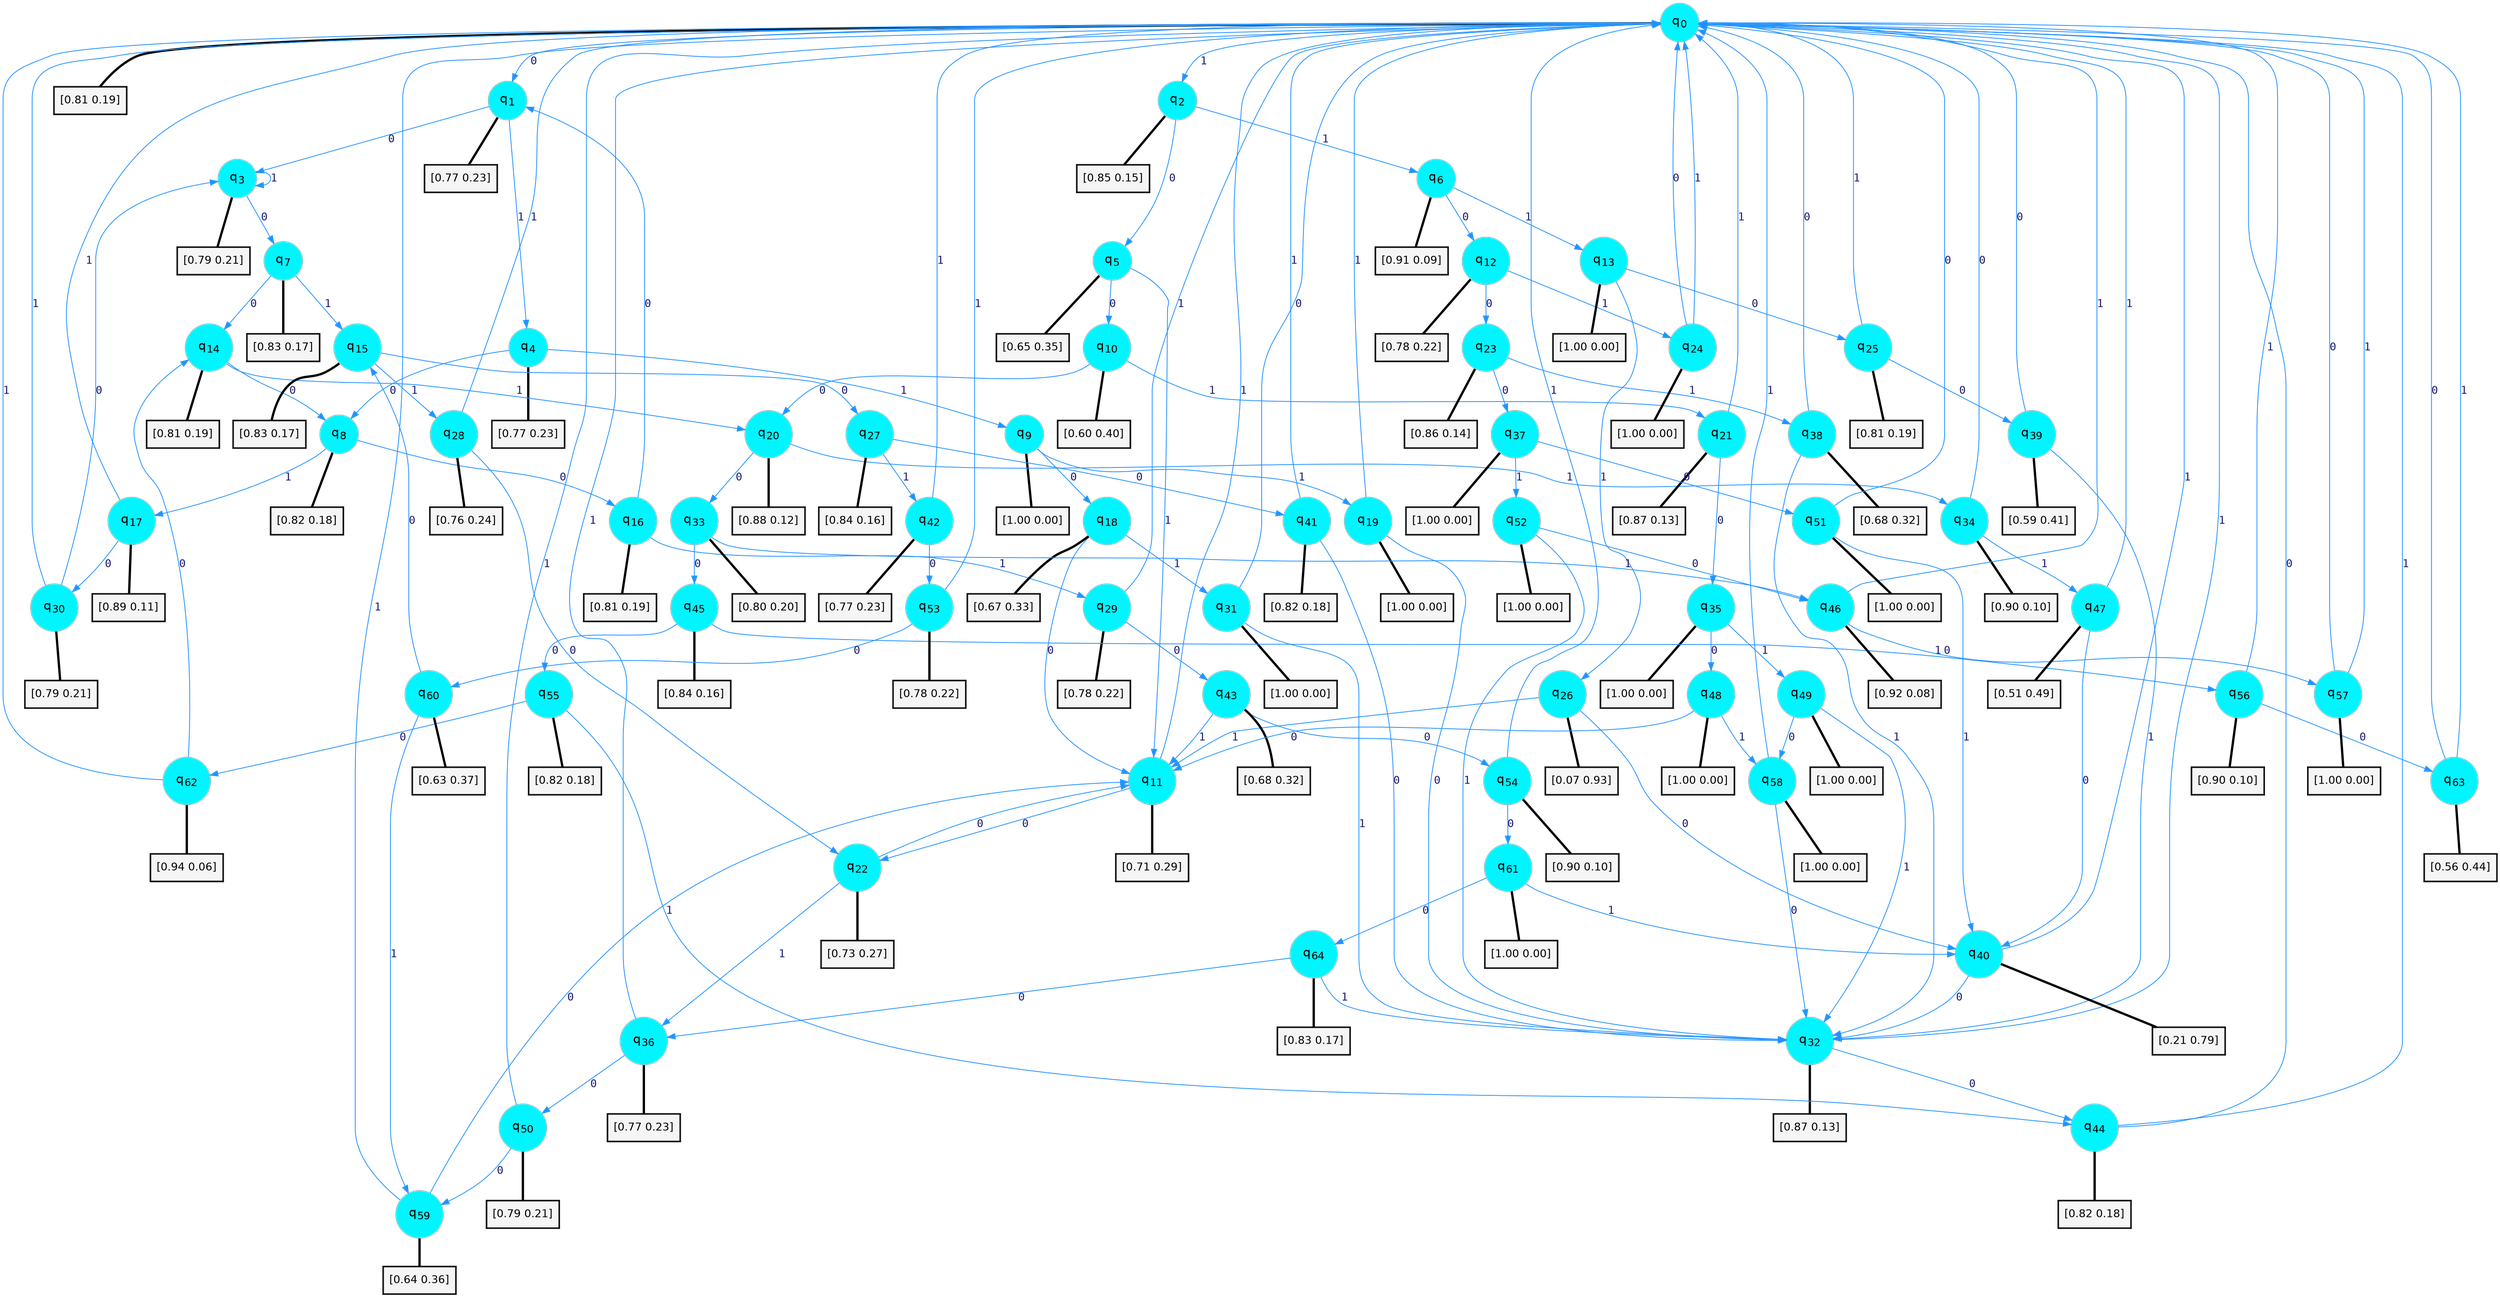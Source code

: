 digraph G {
graph [
bgcolor=transparent, dpi=300, rankdir=TD, size="40,25"];
node [
color=gray, fillcolor=turquoise1, fontcolor=black, fontname=Helvetica, fontsize=16, fontweight=bold, shape=circle, style=filled];
edge [
arrowsize=1, color=dodgerblue1, fontcolor=midnightblue, fontname=courier, fontweight=bold, penwidth=1, style=solid, weight=20];
0[label=<q<SUB>0</SUB>>];
1[label=<q<SUB>1</SUB>>];
2[label=<q<SUB>2</SUB>>];
3[label=<q<SUB>3</SUB>>];
4[label=<q<SUB>4</SUB>>];
5[label=<q<SUB>5</SUB>>];
6[label=<q<SUB>6</SUB>>];
7[label=<q<SUB>7</SUB>>];
8[label=<q<SUB>8</SUB>>];
9[label=<q<SUB>9</SUB>>];
10[label=<q<SUB>10</SUB>>];
11[label=<q<SUB>11</SUB>>];
12[label=<q<SUB>12</SUB>>];
13[label=<q<SUB>13</SUB>>];
14[label=<q<SUB>14</SUB>>];
15[label=<q<SUB>15</SUB>>];
16[label=<q<SUB>16</SUB>>];
17[label=<q<SUB>17</SUB>>];
18[label=<q<SUB>18</SUB>>];
19[label=<q<SUB>19</SUB>>];
20[label=<q<SUB>20</SUB>>];
21[label=<q<SUB>21</SUB>>];
22[label=<q<SUB>22</SUB>>];
23[label=<q<SUB>23</SUB>>];
24[label=<q<SUB>24</SUB>>];
25[label=<q<SUB>25</SUB>>];
26[label=<q<SUB>26</SUB>>];
27[label=<q<SUB>27</SUB>>];
28[label=<q<SUB>28</SUB>>];
29[label=<q<SUB>29</SUB>>];
30[label=<q<SUB>30</SUB>>];
31[label=<q<SUB>31</SUB>>];
32[label=<q<SUB>32</SUB>>];
33[label=<q<SUB>33</SUB>>];
34[label=<q<SUB>34</SUB>>];
35[label=<q<SUB>35</SUB>>];
36[label=<q<SUB>36</SUB>>];
37[label=<q<SUB>37</SUB>>];
38[label=<q<SUB>38</SUB>>];
39[label=<q<SUB>39</SUB>>];
40[label=<q<SUB>40</SUB>>];
41[label=<q<SUB>41</SUB>>];
42[label=<q<SUB>42</SUB>>];
43[label=<q<SUB>43</SUB>>];
44[label=<q<SUB>44</SUB>>];
45[label=<q<SUB>45</SUB>>];
46[label=<q<SUB>46</SUB>>];
47[label=<q<SUB>47</SUB>>];
48[label=<q<SUB>48</SUB>>];
49[label=<q<SUB>49</SUB>>];
50[label=<q<SUB>50</SUB>>];
51[label=<q<SUB>51</SUB>>];
52[label=<q<SUB>52</SUB>>];
53[label=<q<SUB>53</SUB>>];
54[label=<q<SUB>54</SUB>>];
55[label=<q<SUB>55</SUB>>];
56[label=<q<SUB>56</SUB>>];
57[label=<q<SUB>57</SUB>>];
58[label=<q<SUB>58</SUB>>];
59[label=<q<SUB>59</SUB>>];
60[label=<q<SUB>60</SUB>>];
61[label=<q<SUB>61</SUB>>];
62[label=<q<SUB>62</SUB>>];
63[label=<q<SUB>63</SUB>>];
64[label=<q<SUB>64</SUB>>];
65[label="[0.81 0.19]", shape=box,fontcolor=black, fontname=Helvetica, fontsize=14, penwidth=2, fillcolor=whitesmoke,color=black];
66[label="[0.77 0.23]", shape=box,fontcolor=black, fontname=Helvetica, fontsize=14, penwidth=2, fillcolor=whitesmoke,color=black];
67[label="[0.85 0.15]", shape=box,fontcolor=black, fontname=Helvetica, fontsize=14, penwidth=2, fillcolor=whitesmoke,color=black];
68[label="[0.79 0.21]", shape=box,fontcolor=black, fontname=Helvetica, fontsize=14, penwidth=2, fillcolor=whitesmoke,color=black];
69[label="[0.77 0.23]", shape=box,fontcolor=black, fontname=Helvetica, fontsize=14, penwidth=2, fillcolor=whitesmoke,color=black];
70[label="[0.65 0.35]", shape=box,fontcolor=black, fontname=Helvetica, fontsize=14, penwidth=2, fillcolor=whitesmoke,color=black];
71[label="[0.91 0.09]", shape=box,fontcolor=black, fontname=Helvetica, fontsize=14, penwidth=2, fillcolor=whitesmoke,color=black];
72[label="[0.83 0.17]", shape=box,fontcolor=black, fontname=Helvetica, fontsize=14, penwidth=2, fillcolor=whitesmoke,color=black];
73[label="[0.82 0.18]", shape=box,fontcolor=black, fontname=Helvetica, fontsize=14, penwidth=2, fillcolor=whitesmoke,color=black];
74[label="[1.00 0.00]", shape=box,fontcolor=black, fontname=Helvetica, fontsize=14, penwidth=2, fillcolor=whitesmoke,color=black];
75[label="[0.60 0.40]", shape=box,fontcolor=black, fontname=Helvetica, fontsize=14, penwidth=2, fillcolor=whitesmoke,color=black];
76[label="[0.71 0.29]", shape=box,fontcolor=black, fontname=Helvetica, fontsize=14, penwidth=2, fillcolor=whitesmoke,color=black];
77[label="[0.78 0.22]", shape=box,fontcolor=black, fontname=Helvetica, fontsize=14, penwidth=2, fillcolor=whitesmoke,color=black];
78[label="[1.00 0.00]", shape=box,fontcolor=black, fontname=Helvetica, fontsize=14, penwidth=2, fillcolor=whitesmoke,color=black];
79[label="[0.81 0.19]", shape=box,fontcolor=black, fontname=Helvetica, fontsize=14, penwidth=2, fillcolor=whitesmoke,color=black];
80[label="[0.83 0.17]", shape=box,fontcolor=black, fontname=Helvetica, fontsize=14, penwidth=2, fillcolor=whitesmoke,color=black];
81[label="[0.81 0.19]", shape=box,fontcolor=black, fontname=Helvetica, fontsize=14, penwidth=2, fillcolor=whitesmoke,color=black];
82[label="[0.89 0.11]", shape=box,fontcolor=black, fontname=Helvetica, fontsize=14, penwidth=2, fillcolor=whitesmoke,color=black];
83[label="[0.67 0.33]", shape=box,fontcolor=black, fontname=Helvetica, fontsize=14, penwidth=2, fillcolor=whitesmoke,color=black];
84[label="[1.00 0.00]", shape=box,fontcolor=black, fontname=Helvetica, fontsize=14, penwidth=2, fillcolor=whitesmoke,color=black];
85[label="[0.88 0.12]", shape=box,fontcolor=black, fontname=Helvetica, fontsize=14, penwidth=2, fillcolor=whitesmoke,color=black];
86[label="[0.87 0.13]", shape=box,fontcolor=black, fontname=Helvetica, fontsize=14, penwidth=2, fillcolor=whitesmoke,color=black];
87[label="[0.73 0.27]", shape=box,fontcolor=black, fontname=Helvetica, fontsize=14, penwidth=2, fillcolor=whitesmoke,color=black];
88[label="[0.86 0.14]", shape=box,fontcolor=black, fontname=Helvetica, fontsize=14, penwidth=2, fillcolor=whitesmoke,color=black];
89[label="[1.00 0.00]", shape=box,fontcolor=black, fontname=Helvetica, fontsize=14, penwidth=2, fillcolor=whitesmoke,color=black];
90[label="[0.81 0.19]", shape=box,fontcolor=black, fontname=Helvetica, fontsize=14, penwidth=2, fillcolor=whitesmoke,color=black];
91[label="[0.07 0.93]", shape=box,fontcolor=black, fontname=Helvetica, fontsize=14, penwidth=2, fillcolor=whitesmoke,color=black];
92[label="[0.84 0.16]", shape=box,fontcolor=black, fontname=Helvetica, fontsize=14, penwidth=2, fillcolor=whitesmoke,color=black];
93[label="[0.76 0.24]", shape=box,fontcolor=black, fontname=Helvetica, fontsize=14, penwidth=2, fillcolor=whitesmoke,color=black];
94[label="[0.78 0.22]", shape=box,fontcolor=black, fontname=Helvetica, fontsize=14, penwidth=2, fillcolor=whitesmoke,color=black];
95[label="[0.79 0.21]", shape=box,fontcolor=black, fontname=Helvetica, fontsize=14, penwidth=2, fillcolor=whitesmoke,color=black];
96[label="[1.00 0.00]", shape=box,fontcolor=black, fontname=Helvetica, fontsize=14, penwidth=2, fillcolor=whitesmoke,color=black];
97[label="[0.87 0.13]", shape=box,fontcolor=black, fontname=Helvetica, fontsize=14, penwidth=2, fillcolor=whitesmoke,color=black];
98[label="[0.80 0.20]", shape=box,fontcolor=black, fontname=Helvetica, fontsize=14, penwidth=2, fillcolor=whitesmoke,color=black];
99[label="[0.90 0.10]", shape=box,fontcolor=black, fontname=Helvetica, fontsize=14, penwidth=2, fillcolor=whitesmoke,color=black];
100[label="[1.00 0.00]", shape=box,fontcolor=black, fontname=Helvetica, fontsize=14, penwidth=2, fillcolor=whitesmoke,color=black];
101[label="[0.77 0.23]", shape=box,fontcolor=black, fontname=Helvetica, fontsize=14, penwidth=2, fillcolor=whitesmoke,color=black];
102[label="[1.00 0.00]", shape=box,fontcolor=black, fontname=Helvetica, fontsize=14, penwidth=2, fillcolor=whitesmoke,color=black];
103[label="[0.68 0.32]", shape=box,fontcolor=black, fontname=Helvetica, fontsize=14, penwidth=2, fillcolor=whitesmoke,color=black];
104[label="[0.59 0.41]", shape=box,fontcolor=black, fontname=Helvetica, fontsize=14, penwidth=2, fillcolor=whitesmoke,color=black];
105[label="[0.21 0.79]", shape=box,fontcolor=black, fontname=Helvetica, fontsize=14, penwidth=2, fillcolor=whitesmoke,color=black];
106[label="[0.82 0.18]", shape=box,fontcolor=black, fontname=Helvetica, fontsize=14, penwidth=2, fillcolor=whitesmoke,color=black];
107[label="[0.77 0.23]", shape=box,fontcolor=black, fontname=Helvetica, fontsize=14, penwidth=2, fillcolor=whitesmoke,color=black];
108[label="[0.68 0.32]", shape=box,fontcolor=black, fontname=Helvetica, fontsize=14, penwidth=2, fillcolor=whitesmoke,color=black];
109[label="[0.82 0.18]", shape=box,fontcolor=black, fontname=Helvetica, fontsize=14, penwidth=2, fillcolor=whitesmoke,color=black];
110[label="[0.84 0.16]", shape=box,fontcolor=black, fontname=Helvetica, fontsize=14, penwidth=2, fillcolor=whitesmoke,color=black];
111[label="[0.92 0.08]", shape=box,fontcolor=black, fontname=Helvetica, fontsize=14, penwidth=2, fillcolor=whitesmoke,color=black];
112[label="[0.51 0.49]", shape=box,fontcolor=black, fontname=Helvetica, fontsize=14, penwidth=2, fillcolor=whitesmoke,color=black];
113[label="[1.00 0.00]", shape=box,fontcolor=black, fontname=Helvetica, fontsize=14, penwidth=2, fillcolor=whitesmoke,color=black];
114[label="[1.00 0.00]", shape=box,fontcolor=black, fontname=Helvetica, fontsize=14, penwidth=2, fillcolor=whitesmoke,color=black];
115[label="[0.79 0.21]", shape=box,fontcolor=black, fontname=Helvetica, fontsize=14, penwidth=2, fillcolor=whitesmoke,color=black];
116[label="[1.00 0.00]", shape=box,fontcolor=black, fontname=Helvetica, fontsize=14, penwidth=2, fillcolor=whitesmoke,color=black];
117[label="[1.00 0.00]", shape=box,fontcolor=black, fontname=Helvetica, fontsize=14, penwidth=2, fillcolor=whitesmoke,color=black];
118[label="[0.78 0.22]", shape=box,fontcolor=black, fontname=Helvetica, fontsize=14, penwidth=2, fillcolor=whitesmoke,color=black];
119[label="[0.90 0.10]", shape=box,fontcolor=black, fontname=Helvetica, fontsize=14, penwidth=2, fillcolor=whitesmoke,color=black];
120[label="[0.82 0.18]", shape=box,fontcolor=black, fontname=Helvetica, fontsize=14, penwidth=2, fillcolor=whitesmoke,color=black];
121[label="[0.90 0.10]", shape=box,fontcolor=black, fontname=Helvetica, fontsize=14, penwidth=2, fillcolor=whitesmoke,color=black];
122[label="[1.00 0.00]", shape=box,fontcolor=black, fontname=Helvetica, fontsize=14, penwidth=2, fillcolor=whitesmoke,color=black];
123[label="[1.00 0.00]", shape=box,fontcolor=black, fontname=Helvetica, fontsize=14, penwidth=2, fillcolor=whitesmoke,color=black];
124[label="[0.64 0.36]", shape=box,fontcolor=black, fontname=Helvetica, fontsize=14, penwidth=2, fillcolor=whitesmoke,color=black];
125[label="[0.63 0.37]", shape=box,fontcolor=black, fontname=Helvetica, fontsize=14, penwidth=2, fillcolor=whitesmoke,color=black];
126[label="[1.00 0.00]", shape=box,fontcolor=black, fontname=Helvetica, fontsize=14, penwidth=2, fillcolor=whitesmoke,color=black];
127[label="[0.94 0.06]", shape=box,fontcolor=black, fontname=Helvetica, fontsize=14, penwidth=2, fillcolor=whitesmoke,color=black];
128[label="[0.56 0.44]", shape=box,fontcolor=black, fontname=Helvetica, fontsize=14, penwidth=2, fillcolor=whitesmoke,color=black];
129[label="[0.83 0.17]", shape=box,fontcolor=black, fontname=Helvetica, fontsize=14, penwidth=2, fillcolor=whitesmoke,color=black];
0->1 [label=0];
0->2 [label=1];
0->65 [arrowhead=none, penwidth=3,color=black];
1->3 [label=0];
1->4 [label=1];
1->66 [arrowhead=none, penwidth=3,color=black];
2->5 [label=0];
2->6 [label=1];
2->67 [arrowhead=none, penwidth=3,color=black];
3->7 [label=0];
3->3 [label=1];
3->68 [arrowhead=none, penwidth=3,color=black];
4->8 [label=0];
4->9 [label=1];
4->69 [arrowhead=none, penwidth=3,color=black];
5->10 [label=0];
5->11 [label=1];
5->70 [arrowhead=none, penwidth=3,color=black];
6->12 [label=0];
6->13 [label=1];
6->71 [arrowhead=none, penwidth=3,color=black];
7->14 [label=0];
7->15 [label=1];
7->72 [arrowhead=none, penwidth=3,color=black];
8->16 [label=0];
8->17 [label=1];
8->73 [arrowhead=none, penwidth=3,color=black];
9->18 [label=0];
9->19 [label=1];
9->74 [arrowhead=none, penwidth=3,color=black];
10->20 [label=0];
10->21 [label=1];
10->75 [arrowhead=none, penwidth=3,color=black];
11->22 [label=0];
11->0 [label=1];
11->76 [arrowhead=none, penwidth=3,color=black];
12->23 [label=0];
12->24 [label=1];
12->77 [arrowhead=none, penwidth=3,color=black];
13->25 [label=0];
13->26 [label=1];
13->78 [arrowhead=none, penwidth=3,color=black];
14->8 [label=0];
14->20 [label=1];
14->79 [arrowhead=none, penwidth=3,color=black];
15->27 [label=0];
15->28 [label=1];
15->80 [arrowhead=none, penwidth=3,color=black];
16->1 [label=0];
16->29 [label=1];
16->81 [arrowhead=none, penwidth=3,color=black];
17->30 [label=0];
17->0 [label=1];
17->82 [arrowhead=none, penwidth=3,color=black];
18->11 [label=0];
18->31 [label=1];
18->83 [arrowhead=none, penwidth=3,color=black];
19->32 [label=0];
19->0 [label=1];
19->84 [arrowhead=none, penwidth=3,color=black];
20->33 [label=0];
20->34 [label=1];
20->85 [arrowhead=none, penwidth=3,color=black];
21->35 [label=0];
21->0 [label=1];
21->86 [arrowhead=none, penwidth=3,color=black];
22->11 [label=0];
22->36 [label=1];
22->87 [arrowhead=none, penwidth=3,color=black];
23->37 [label=0];
23->38 [label=1];
23->88 [arrowhead=none, penwidth=3,color=black];
24->0 [label=0];
24->0 [label=1];
24->89 [arrowhead=none, penwidth=3,color=black];
25->39 [label=0];
25->0 [label=1];
25->90 [arrowhead=none, penwidth=3,color=black];
26->40 [label=0];
26->11 [label=1];
26->91 [arrowhead=none, penwidth=3,color=black];
27->41 [label=0];
27->42 [label=1];
27->92 [arrowhead=none, penwidth=3,color=black];
28->22 [label=0];
28->0 [label=1];
28->93 [arrowhead=none, penwidth=3,color=black];
29->43 [label=0];
29->0 [label=1];
29->94 [arrowhead=none, penwidth=3,color=black];
30->3 [label=0];
30->0 [label=1];
30->95 [arrowhead=none, penwidth=3,color=black];
31->0 [label=0];
31->32 [label=1];
31->96 [arrowhead=none, penwidth=3,color=black];
32->44 [label=0];
32->0 [label=1];
32->97 [arrowhead=none, penwidth=3,color=black];
33->45 [label=0];
33->46 [label=1];
33->98 [arrowhead=none, penwidth=3,color=black];
34->0 [label=0];
34->47 [label=1];
34->99 [arrowhead=none, penwidth=3,color=black];
35->48 [label=0];
35->49 [label=1];
35->100 [arrowhead=none, penwidth=3,color=black];
36->50 [label=0];
36->0 [label=1];
36->101 [arrowhead=none, penwidth=3,color=black];
37->51 [label=0];
37->52 [label=1];
37->102 [arrowhead=none, penwidth=3,color=black];
38->0 [label=0];
38->32 [label=1];
38->103 [arrowhead=none, penwidth=3,color=black];
39->0 [label=0];
39->32 [label=1];
39->104 [arrowhead=none, penwidth=3,color=black];
40->32 [label=0];
40->0 [label=1];
40->105 [arrowhead=none, penwidth=3,color=black];
41->32 [label=0];
41->0 [label=1];
41->106 [arrowhead=none, penwidth=3,color=black];
42->53 [label=0];
42->0 [label=1];
42->107 [arrowhead=none, penwidth=3,color=black];
43->54 [label=0];
43->11 [label=1];
43->108 [arrowhead=none, penwidth=3,color=black];
44->0 [label=0];
44->0 [label=1];
44->109 [arrowhead=none, penwidth=3,color=black];
45->55 [label=0];
45->56 [label=1];
45->110 [arrowhead=none, penwidth=3,color=black];
46->57 [label=0];
46->0 [label=1];
46->111 [arrowhead=none, penwidth=3,color=black];
47->40 [label=0];
47->0 [label=1];
47->112 [arrowhead=none, penwidth=3,color=black];
48->11 [label=0];
48->58 [label=1];
48->113 [arrowhead=none, penwidth=3,color=black];
49->58 [label=0];
49->32 [label=1];
49->114 [arrowhead=none, penwidth=3,color=black];
50->59 [label=0];
50->0 [label=1];
50->115 [arrowhead=none, penwidth=3,color=black];
51->0 [label=0];
51->40 [label=1];
51->116 [arrowhead=none, penwidth=3,color=black];
52->46 [label=0];
52->32 [label=1];
52->117 [arrowhead=none, penwidth=3,color=black];
53->60 [label=0];
53->0 [label=1];
53->118 [arrowhead=none, penwidth=3,color=black];
54->61 [label=0];
54->0 [label=1];
54->119 [arrowhead=none, penwidth=3,color=black];
55->62 [label=0];
55->44 [label=1];
55->120 [arrowhead=none, penwidth=3,color=black];
56->63 [label=0];
56->0 [label=1];
56->121 [arrowhead=none, penwidth=3,color=black];
57->0 [label=0];
57->0 [label=1];
57->122 [arrowhead=none, penwidth=3,color=black];
58->32 [label=0];
58->0 [label=1];
58->123 [arrowhead=none, penwidth=3,color=black];
59->11 [label=0];
59->0 [label=1];
59->124 [arrowhead=none, penwidth=3,color=black];
60->15 [label=0];
60->59 [label=1];
60->125 [arrowhead=none, penwidth=3,color=black];
61->64 [label=0];
61->40 [label=1];
61->126 [arrowhead=none, penwidth=3,color=black];
62->14 [label=0];
62->0 [label=1];
62->127 [arrowhead=none, penwidth=3,color=black];
63->0 [label=0];
63->0 [label=1];
63->128 [arrowhead=none, penwidth=3,color=black];
64->36 [label=0];
64->32 [label=1];
64->129 [arrowhead=none, penwidth=3,color=black];
}
